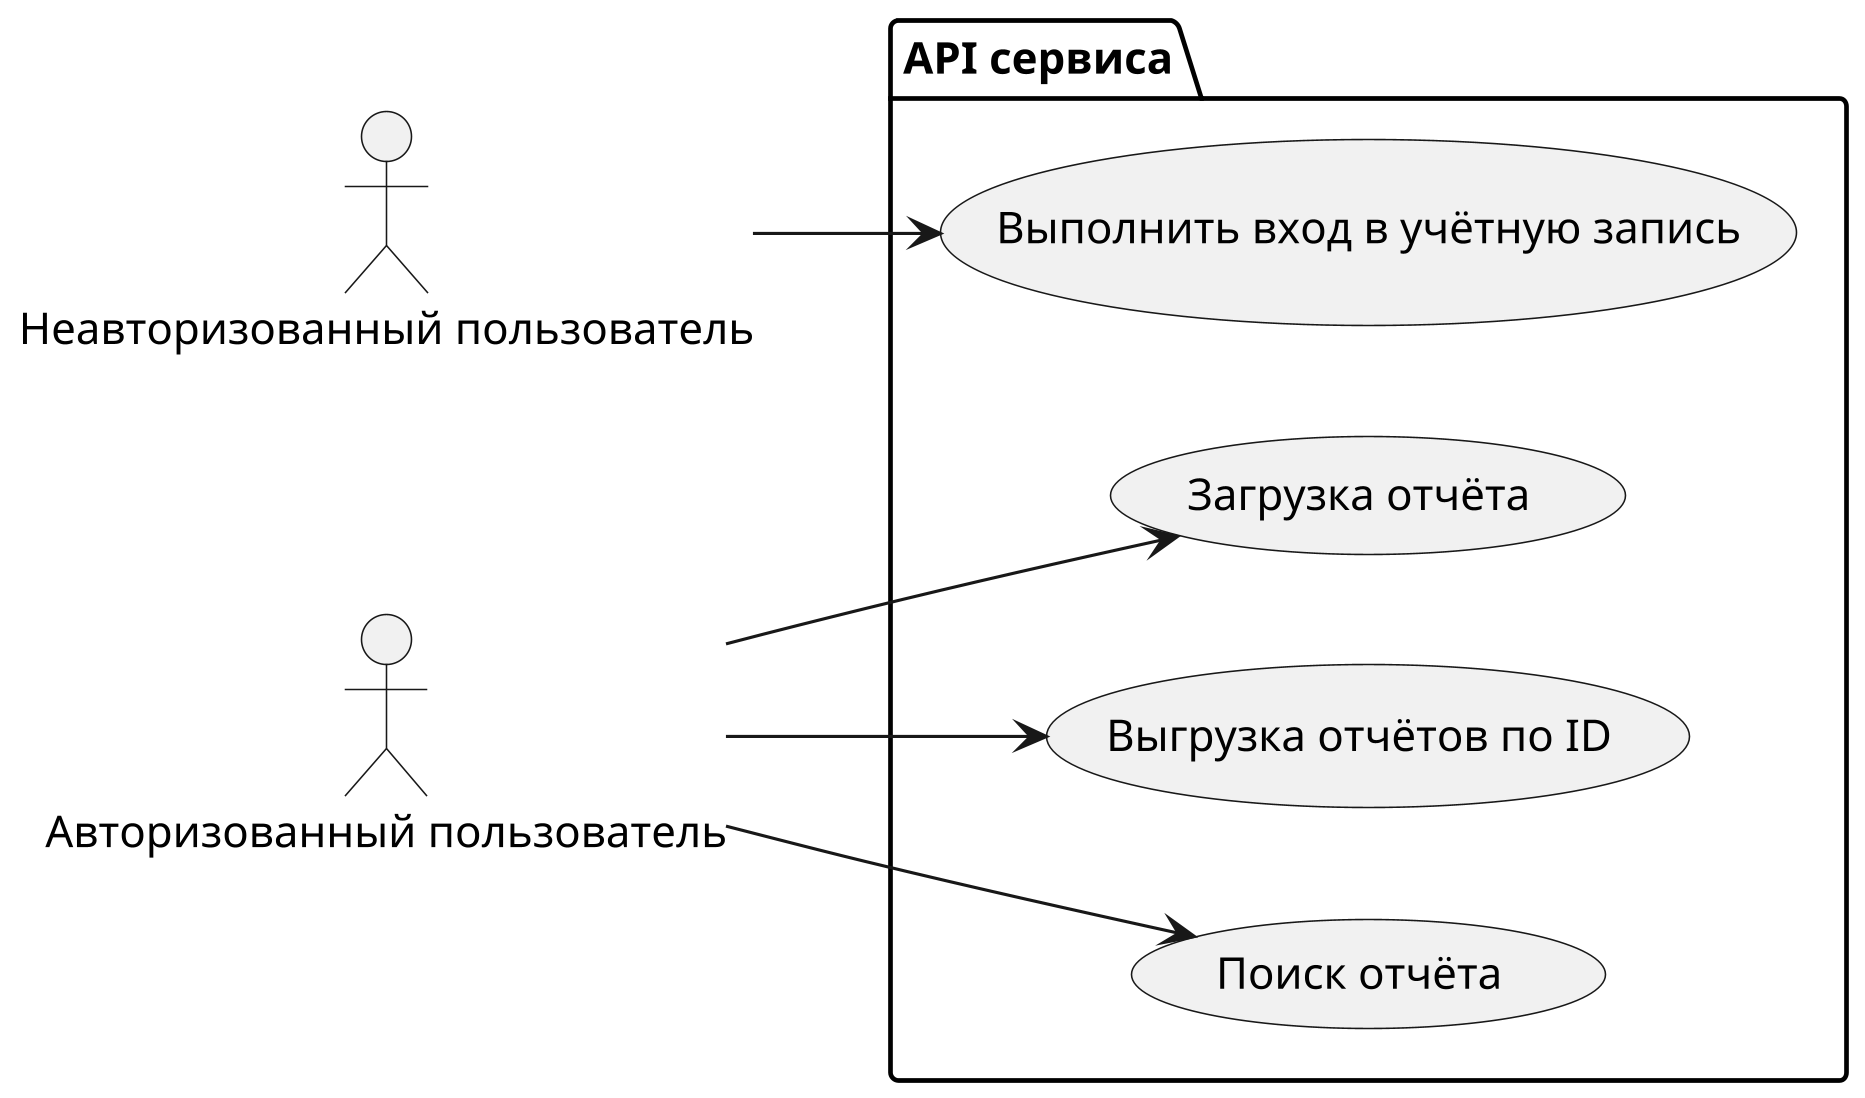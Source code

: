 @startuml
skinparam dpi 300

left to right direction

actor "Неавторизованный пользователь" as UnauthorizedUser
actor "Авторизованный пользователь" as AuthorizedUser

package "API сервиса" {
  usecase "Выполнить вход в учётную запись" as Login
  usecase "Загрузка отчёта" as Upload
  usecase "Выгрузка отчётов по ID" as Download
  usecase "Поиск отчёта" as Search
}


UnauthorizedUser --> Login
AuthorizedUser --> Upload
AuthorizedUser --> Download
AuthorizedUser --> Search

@enduml

